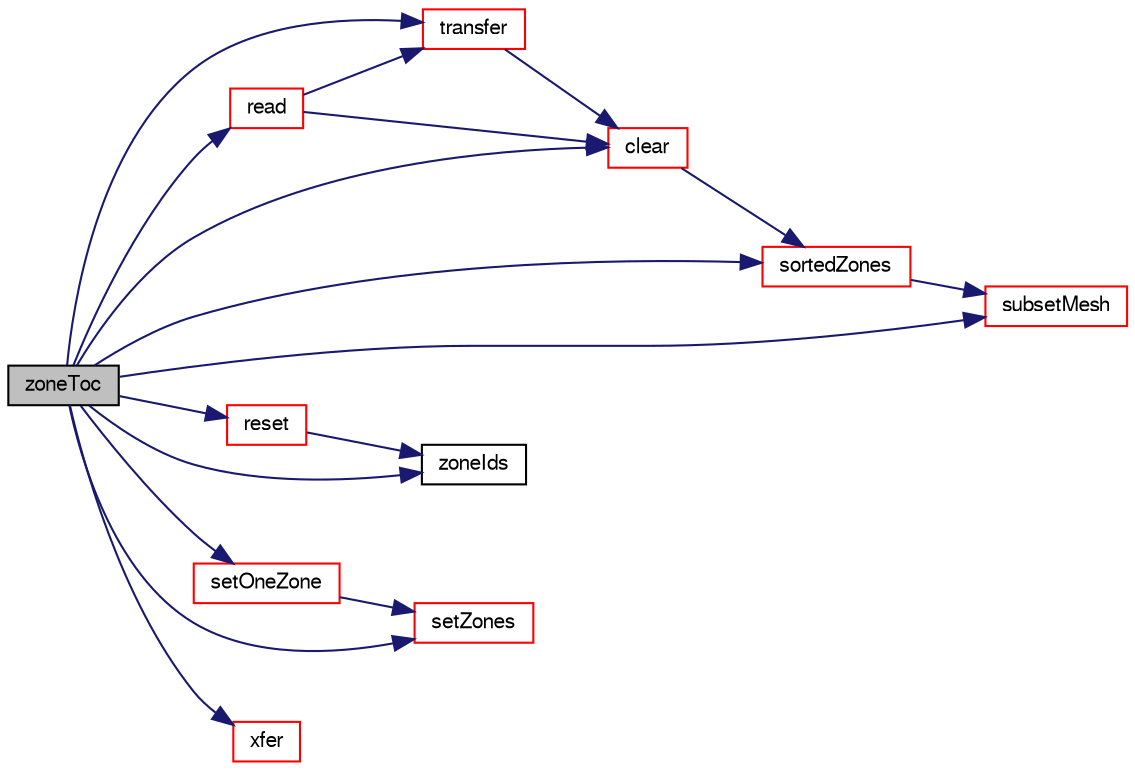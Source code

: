 digraph "zoneToc"
{
  bgcolor="transparent";
  edge [fontname="FreeSans",fontsize="10",labelfontname="FreeSans",labelfontsize="10"];
  node [fontname="FreeSans",fontsize="10",shape=record];
  rankdir="LR";
  Node827 [label="zoneToc",height=0.2,width=0.4,color="black", fillcolor="grey75", style="filled", fontcolor="black"];
  Node827 -> Node828 [color="midnightblue",fontsize="10",style="solid",fontname="FreeSans"];
  Node828 [label="clear",height=0.2,width=0.4,color="red",URL="$a29574.html#ac8bb3912a3ce86b15842e79d0b421204",tooltip="Clear all storage. "];
  Node828 -> Node831 [color="midnightblue",fontsize="10",style="solid",fontname="FreeSans"];
  Node831 [label="sortedZones",height=0.2,width=0.4,color="red",URL="$a29574.html#a3ef52fedf8e3a917988a6f58d5fc3273",tooltip="Sort faces according to zoneIds. "];
  Node831 -> Node850 [color="midnightblue",fontsize="10",style="solid",fontname="FreeSans"];
  Node850 [label="subsetMesh",height=0.2,width=0.4,color="red",URL="$a29574.html#acba617d04ddec34575e3aa56364a70fa",tooltip="Return new surface. "];
  Node827 -> Node867 [color="midnightblue",fontsize="10",style="solid",fontname="FreeSans"];
  Node867 [label="read",height=0.2,width=0.4,color="red",URL="$a29574.html#a8b399ba606eec0c1c103e9531978fb34",tooltip="Read from file. Chooses reader based on explicit extension. "];
  Node867 -> Node828 [color="midnightblue",fontsize="10",style="solid",fontname="FreeSans"];
  Node867 -> Node868 [color="midnightblue",fontsize="10",style="solid",fontname="FreeSans"];
  Node868 [label="transfer",height=0.2,width=0.4,color="red",URL="$a29574.html#a6df38f92358a4c8ec775d27efb154326",tooltip="Transfer the contents of the argument and annul the argument. "];
  Node868 -> Node828 [color="midnightblue",fontsize="10",style="solid",fontname="FreeSans"];
  Node827 -> Node925 [color="midnightblue",fontsize="10",style="solid",fontname="FreeSans"];
  Node925 [label="reset",height=0.2,width=0.4,color="red",URL="$a29574.html#a647d7ea5042b93e16179dd2d4079447d",tooltip="Transfer components (points, faces, zone ids). "];
  Node925 -> Node926 [color="midnightblue",fontsize="10",style="solid",fontname="FreeSans"];
  Node926 [label="zoneIds",height=0.2,width=0.4,color="black",URL="$a29574.html#a3c689ce644ac7f6cc05344cc86621eb7",tooltip="Return const access to the zone ids. "];
  Node827 -> Node927 [color="midnightblue",fontsize="10",style="solid",fontname="FreeSans"];
  Node927 [label="setOneZone",height=0.2,width=0.4,color="red",URL="$a29574.html#ac3e3a7ff9ebdca3a97b5ab39b764759c",tooltip="Set zones to 0 and set a single zone. "];
  Node927 -> Node931 [color="midnightblue",fontsize="10",style="solid",fontname="FreeSans"];
  Node931 [label="setZones",height=0.2,width=0.4,color="red",URL="$a29574.html#ace932e14750294b98603488f885b1503",tooltip="Set zone ids and zones. "];
  Node827 -> Node931 [color="midnightblue",fontsize="10",style="solid",fontname="FreeSans"];
  Node827 -> Node831 [color="midnightblue",fontsize="10",style="solid",fontname="FreeSans"];
  Node827 -> Node850 [color="midnightblue",fontsize="10",style="solid",fontname="FreeSans"];
  Node827 -> Node868 [color="midnightblue",fontsize="10",style="solid",fontname="FreeSans"];
  Node827 -> Node934 [color="midnightblue",fontsize="10",style="solid",fontname="FreeSans"];
  Node934 [label="xfer",height=0.2,width=0.4,color="red",URL="$a29574.html#a7ead964bad13061a5279a0f658933925",tooltip="Transfer contents to the Xfer container. "];
  Node827 -> Node926 [color="midnightblue",fontsize="10",style="solid",fontname="FreeSans"];
}
